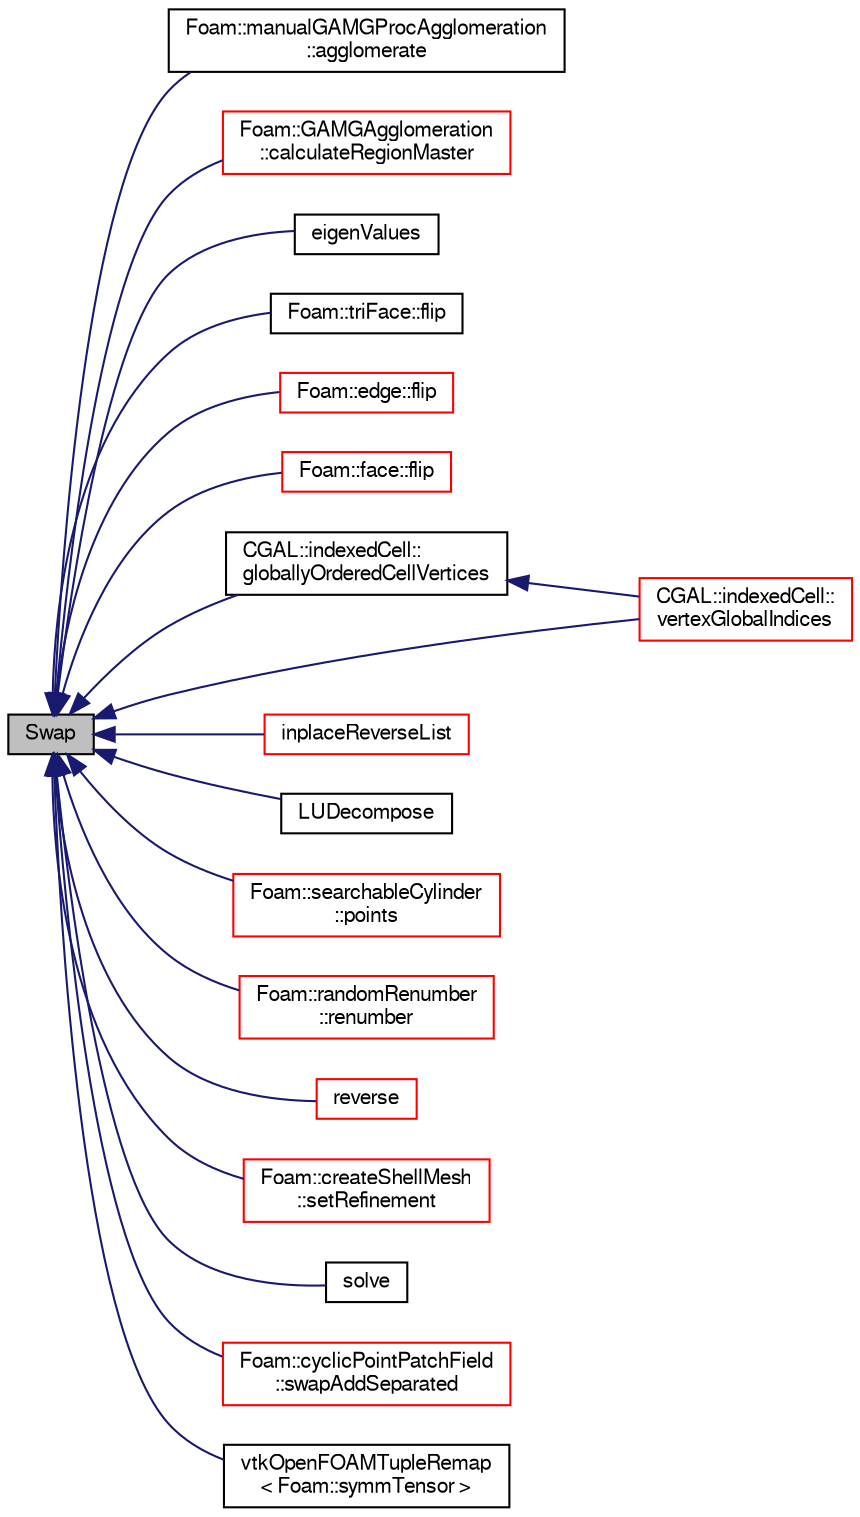 digraph "Swap"
{
  bgcolor="transparent";
  edge [fontname="FreeSans",fontsize="10",labelfontname="FreeSans",labelfontsize="10"];
  node [fontname="FreeSans",fontsize="10",shape=record];
  rankdir="LR";
  Node127309 [label="Swap",height=0.2,width=0.4,color="black", fillcolor="grey75", style="filled", fontcolor="black"];
  Node127309 -> Node127310 [dir="back",color="midnightblue",fontsize="10",style="solid",fontname="FreeSans"];
  Node127310 [label="Foam::manualGAMGProcAgglomeration\l::agglomerate",height=0.2,width=0.4,color="black",URL="$a26986.html#aafdd9615cff0be3c3c601afb8526aee5",tooltip="Modify agglomeration. Return true if modified. "];
  Node127309 -> Node127311 [dir="back",color="midnightblue",fontsize="10",style="solid",fontname="FreeSans"];
  Node127311 [label="Foam::GAMGAgglomeration\l::calculateRegionMaster",height=0.2,width=0.4,color="red",URL="$a26970.html#aed73fab74ec6a279e5d5c65139199b42",tooltip="Given fine to coarse processor map determine: "];
  Node127309 -> Node127318 [dir="back",color="midnightblue",fontsize="10",style="solid",fontname="FreeSans"];
  Node127318 [label="eigenValues",height=0.2,width=0.4,color="black",URL="$a21124.html#a439ae805cc773abe7c94178cce4f5ba3"];
  Node127309 -> Node127319 [dir="back",color="midnightblue",fontsize="10",style="solid",fontname="FreeSans"];
  Node127319 [label="Foam::triFace::flip",height=0.2,width=0.4,color="black",URL="$a27234.html#a126cb0362ae2e7935520fb27343bad31",tooltip="Flip the face in-place. "];
  Node127309 -> Node127320 [dir="back",color="midnightblue",fontsize="10",style="solid",fontname="FreeSans"];
  Node127320 [label="Foam::edge::flip",height=0.2,width=0.4,color="red",URL="$a27210.html#a126cb0362ae2e7935520fb27343bad31",tooltip="Flip the edge in-place. "];
  Node127309 -> Node127326 [dir="back",color="midnightblue",fontsize="10",style="solid",fontname="FreeSans"];
  Node127326 [label="Foam::face::flip",height=0.2,width=0.4,color="red",URL="$a27218.html#a126cb0362ae2e7935520fb27343bad31",tooltip="Flip the face in-place. "];
  Node127309 -> Node127334 [dir="back",color="midnightblue",fontsize="10",style="solid",fontname="FreeSans"];
  Node127334 [label="CGAL::indexedCell::\lgloballyOrderedCellVertices",height=0.2,width=0.4,color="black",URL="$a31462.html#a17f6cb1b60e0d2c2ff0f8a49e3876970",tooltip="Using the globalIndex object, return a list of four vertices with. "];
  Node127334 -> Node127335 [dir="back",color="midnightblue",fontsize="10",style="solid",fontname="FreeSans"];
  Node127335 [label="CGAL::indexedCell::\lvertexGlobalIndices",height=0.2,width=0.4,color="red",URL="$a31462.html#a4ffaecdeaad2fba553e7b6d74fcff159",tooltip="Using the globalIndex object, return a list of four (sorted) global. "];
  Node127309 -> Node127337 [dir="back",color="midnightblue",fontsize="10",style="solid",fontname="FreeSans"];
  Node127337 [label="inplaceReverseList",height=0.2,width=0.4,color="red",URL="$a21124.html#a34d0630aa91c673db369980044d0abf2",tooltip="Inplace reversal of a list using Swap. "];
  Node127309 -> Node127339 [dir="back",color="midnightblue",fontsize="10",style="solid",fontname="FreeSans"];
  Node127339 [label="LUDecompose",height=0.2,width=0.4,color="black",URL="$a21124.html#ad665fab9e1a6b0c886e5005d39fc1af3",tooltip="LU decompose the matrix with pivoting. "];
  Node127309 -> Node127340 [dir="back",color="midnightblue",fontsize="10",style="solid",fontname="FreeSans"];
  Node127340 [label="Foam::searchableCylinder\l::points",height=0.2,width=0.4,color="red",URL="$a25214.html#affb7cf1209e1e3af9a19a21860268ee5",tooltip="Get the points that define the surface. "];
  Node127309 -> Node127342 [dir="back",color="midnightblue",fontsize="10",style="solid",fontname="FreeSans"];
  Node127342 [label="Foam::randomRenumber\l::renumber",height=0.2,width=0.4,color="red",URL="$a29210.html#abdaab0ecd06e1b35a275812665bd2da0",tooltip="Return the order in which cells need to be visited, i.e. "];
  Node127309 -> Node127346 [dir="back",color="midnightblue",fontsize="10",style="solid",fontname="FreeSans"];
  Node127346 [label="reverse",height=0.2,width=0.4,color="red",URL="$a21124.html#a7153d7a33d40be3be4187d0e581437fe"];
  Node127309 -> Node127375 [dir="back",color="midnightblue",fontsize="10",style="solid",fontname="FreeSans"];
  Node127375 [label="Foam::createShellMesh\l::setRefinement",height=0.2,width=0.4,color="red",URL="$a21442.html#aef7bf7bc4511c879d54f2bbd3c76729a",tooltip="Play commands into polyTopoChange to create layer mesh. "];
  Node127309 -> Node127380 [dir="back",color="midnightblue",fontsize="10",style="solid",fontname="FreeSans"];
  Node127380 [label="solve",height=0.2,width=0.4,color="black",URL="$a21124.html#ab7b4ceba772da118ccaa05c8195d7776",tooltip="Solve the matrix using Gaussian elimination with pivoting,. "];
  Node127309 -> Node127381 [dir="back",color="midnightblue",fontsize="10",style="solid",fontname="FreeSans"];
  Node127381 [label="Foam::cyclicPointPatchField\l::swapAddSeparated",height=0.2,width=0.4,color="red",URL="$a26582.html#a3aae157a027e0aa964e285d768f7ec86",tooltip="Complete swap of patch point values and add to local values. "];
  Node127309 -> Node127335 [dir="back",color="midnightblue",fontsize="10",style="solid",fontname="FreeSans"];
  Node127309 -> Node127385 [dir="back",color="midnightblue",fontsize="10",style="solid",fontname="FreeSans"];
  Node127385 [label="vtkOpenFOAMTupleRemap\l\< Foam::symmTensor \>",height=0.2,width=0.4,color="black",URL="$a38927.html#a8d0f1afcde92be41d78d98eec644ef67"];
}
